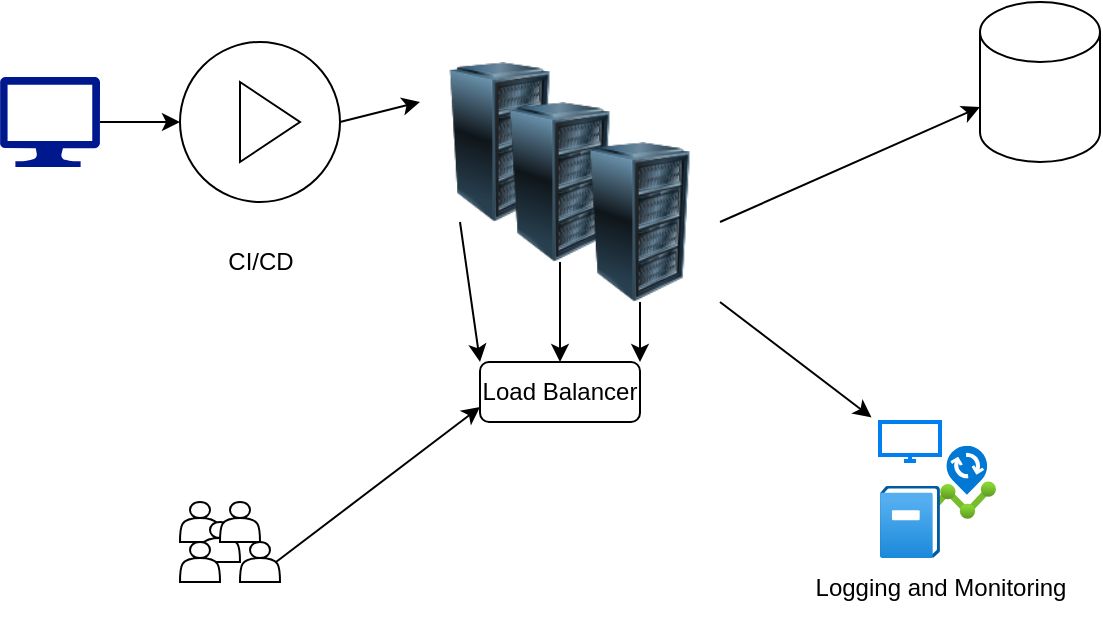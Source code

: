 <mxfile>
    <diagram id="u6ej_ty_U3hI3bnXdhAe" name="Page-1">
        <mxGraphModel dx="679" dy="438" grid="1" gridSize="10" guides="1" tooltips="1" connect="1" arrows="1" fold="1" page="1" pageScale="1" pageWidth="850" pageHeight="1100" math="0" shadow="0">
            <root>
                <mxCell id="0"/>
                <mxCell id="1" parent="0"/>
                <mxCell id="27" style="edgeStyle=none;html=1;exitX=1;exitY=0.5;exitDx=0;exitDy=0;entryX=0;entryY=0.25;entryDx=0;entryDy=0;" edge="1" parent="1" source="2" target="7">
                    <mxGeometry relative="1" as="geometry"/>
                </mxCell>
                <mxCell id="2" value="" style="ellipse;whiteSpace=wrap;html=1;aspect=fixed;" vertex="1" parent="1">
                    <mxGeometry x="120" y="50" width="80" height="80" as="geometry"/>
                </mxCell>
                <mxCell id="3" value="" style="triangle;whiteSpace=wrap;html=1;" vertex="1" parent="1">
                    <mxGeometry x="150" y="70" width="30" height="40" as="geometry"/>
                </mxCell>
                <mxCell id="5" style="edgeStyle=none;html=1;exitX=1;exitY=0.5;exitDx=0;exitDy=0;exitPerimeter=0;entryX=0;entryY=0.5;entryDx=0;entryDy=0;" edge="1" parent="1" source="4" target="2">
                    <mxGeometry relative="1" as="geometry"/>
                </mxCell>
                <mxCell id="4" value="" style="sketch=0;aspect=fixed;pointerEvents=1;shadow=0;dashed=0;html=1;strokeColor=none;labelPosition=center;verticalLabelPosition=bottom;verticalAlign=top;align=center;fillColor=#00188D;shape=mxgraph.azure.computer" vertex="1" parent="1">
                    <mxGeometry x="30" y="67.5" width="50" height="45" as="geometry"/>
                </mxCell>
                <mxCell id="6" value="CI/CD" style="text;html=1;align=center;verticalAlign=middle;resizable=0;points=[];autosize=1;strokeColor=none;fillColor=none;" vertex="1" parent="1">
                    <mxGeometry x="130" y="145" width="60" height="30" as="geometry"/>
                </mxCell>
                <mxCell id="12" style="edgeStyle=none;html=1;exitX=0.25;exitY=1;exitDx=0;exitDy=0;entryX=0;entryY=0;entryDx=0;entryDy=0;" edge="1" parent="1" source="7" target="11">
                    <mxGeometry relative="1" as="geometry"/>
                </mxCell>
                <mxCell id="7" value="" style="image;html=1;image=img/lib/clip_art/computers/Server_Rack_128x128.png" vertex="1" parent="1">
                    <mxGeometry x="240" y="60" width="80" height="80" as="geometry"/>
                </mxCell>
                <mxCell id="13" style="edgeStyle=none;html=1;exitX=0.5;exitY=1;exitDx=0;exitDy=0;entryX=0.5;entryY=0;entryDx=0;entryDy=0;" edge="1" parent="1" source="8" target="11">
                    <mxGeometry relative="1" as="geometry"/>
                </mxCell>
                <mxCell id="8" value="" style="image;html=1;image=img/lib/clip_art/computers/Server_Rack_128x128.png" vertex="1" parent="1">
                    <mxGeometry x="270" y="80" width="80" height="80" as="geometry"/>
                </mxCell>
                <mxCell id="14" style="edgeStyle=none;html=1;exitX=0.5;exitY=1;exitDx=0;exitDy=0;entryX=1;entryY=0;entryDx=0;entryDy=0;" edge="1" parent="1" source="9" target="11">
                    <mxGeometry relative="1" as="geometry"/>
                </mxCell>
                <mxCell id="9" value="" style="image;html=1;image=img/lib/clip_art/computers/Server_Rack_128x128.png" vertex="1" parent="1">
                    <mxGeometry x="310" y="100" width="80" height="80" as="geometry"/>
                </mxCell>
                <mxCell id="10" value="" style="shape=cylinder3;whiteSpace=wrap;html=1;boundedLbl=1;backgroundOutline=1;size=15;" vertex="1" parent="1">
                    <mxGeometry x="520" y="30" width="60" height="80" as="geometry"/>
                </mxCell>
                <mxCell id="11" value="Load Balancer" style="rounded=1;whiteSpace=wrap;html=1;" vertex="1" parent="1">
                    <mxGeometry x="270" y="210" width="80" height="30" as="geometry"/>
                </mxCell>
                <mxCell id="15" style="edgeStyle=none;html=1;exitX=1;exitY=0.5;exitDx=0;exitDy=0;entryX=0;entryY=0;entryDx=0;entryDy=52.5;entryPerimeter=0;" edge="1" parent="1" source="9" target="10">
                    <mxGeometry relative="1" as="geometry"/>
                </mxCell>
                <mxCell id="16" value="" style="shape=actor;whiteSpace=wrap;html=1;" vertex="1" parent="1">
                    <mxGeometry x="120" y="280" width="20" height="20" as="geometry"/>
                </mxCell>
                <mxCell id="17" value="" style="shape=actor;whiteSpace=wrap;html=1;" vertex="1" parent="1">
                    <mxGeometry x="130" y="290" width="20" height="20" as="geometry"/>
                </mxCell>
                <mxCell id="18" value="" style="shape=actor;whiteSpace=wrap;html=1;" vertex="1" parent="1">
                    <mxGeometry x="120" y="300" width="20" height="20" as="geometry"/>
                </mxCell>
                <mxCell id="19" value="" style="shape=actor;whiteSpace=wrap;html=1;" vertex="1" parent="1">
                    <mxGeometry x="140" y="280" width="20" height="20" as="geometry"/>
                </mxCell>
                <mxCell id="21" style="edgeStyle=none;html=1;exitX=0.9;exitY=0.5;exitDx=0;exitDy=0;exitPerimeter=0;entryX=0;entryY=0.75;entryDx=0;entryDy=0;" edge="1" parent="1" source="20" target="11">
                    <mxGeometry relative="1" as="geometry"/>
                </mxCell>
                <mxCell id="20" value="" style="shape=actor;whiteSpace=wrap;html=1;" vertex="1" parent="1">
                    <mxGeometry x="150" y="300" width="20" height="20" as="geometry"/>
                </mxCell>
                <mxCell id="22" value="" style="image;aspect=fixed;html=1;points=[];align=center;fontSize=12;image=img/lib/azure2/devops/Change_Analysis.svg;" vertex="1" parent="1">
                    <mxGeometry x="490" y="251.86" width="38" height="37.82" as="geometry"/>
                </mxCell>
                <mxCell id="23" value="" style="image;aspect=fixed;html=1;points=[];align=center;fontSize=12;image=img/lib/azure2/management_governance/Activity_Log.svg;" vertex="1" parent="1">
                    <mxGeometry x="470" y="272.05" width="30" height="35.89" as="geometry"/>
                </mxCell>
                <mxCell id="24" value="" style="html=1;verticalLabelPosition=bottom;align=center;labelBackgroundColor=#ffffff;verticalAlign=top;strokeWidth=2;strokeColor=#0080F0;shadow=0;dashed=0;shape=mxgraph.ios7.icons.monitor;" vertex="1" parent="1">
                    <mxGeometry x="470" y="240" width="30" height="19.5" as="geometry"/>
                </mxCell>
                <mxCell id="25" value="Logging and Monitoring" style="text;html=1;align=center;verticalAlign=middle;resizable=0;points=[];autosize=1;strokeColor=none;fillColor=none;" vertex="1" parent="1">
                    <mxGeometry x="425" y="308" width="150" height="30" as="geometry"/>
                </mxCell>
                <mxCell id="26" style="edgeStyle=none;html=1;exitX=1;exitY=1;exitDx=0;exitDy=0;entryX=-0.141;entryY=-0.117;entryDx=0;entryDy=0;entryPerimeter=0;" edge="1" parent="1" source="9" target="24">
                    <mxGeometry relative="1" as="geometry"/>
                </mxCell>
            </root>
        </mxGraphModel>
    </diagram>
</mxfile>